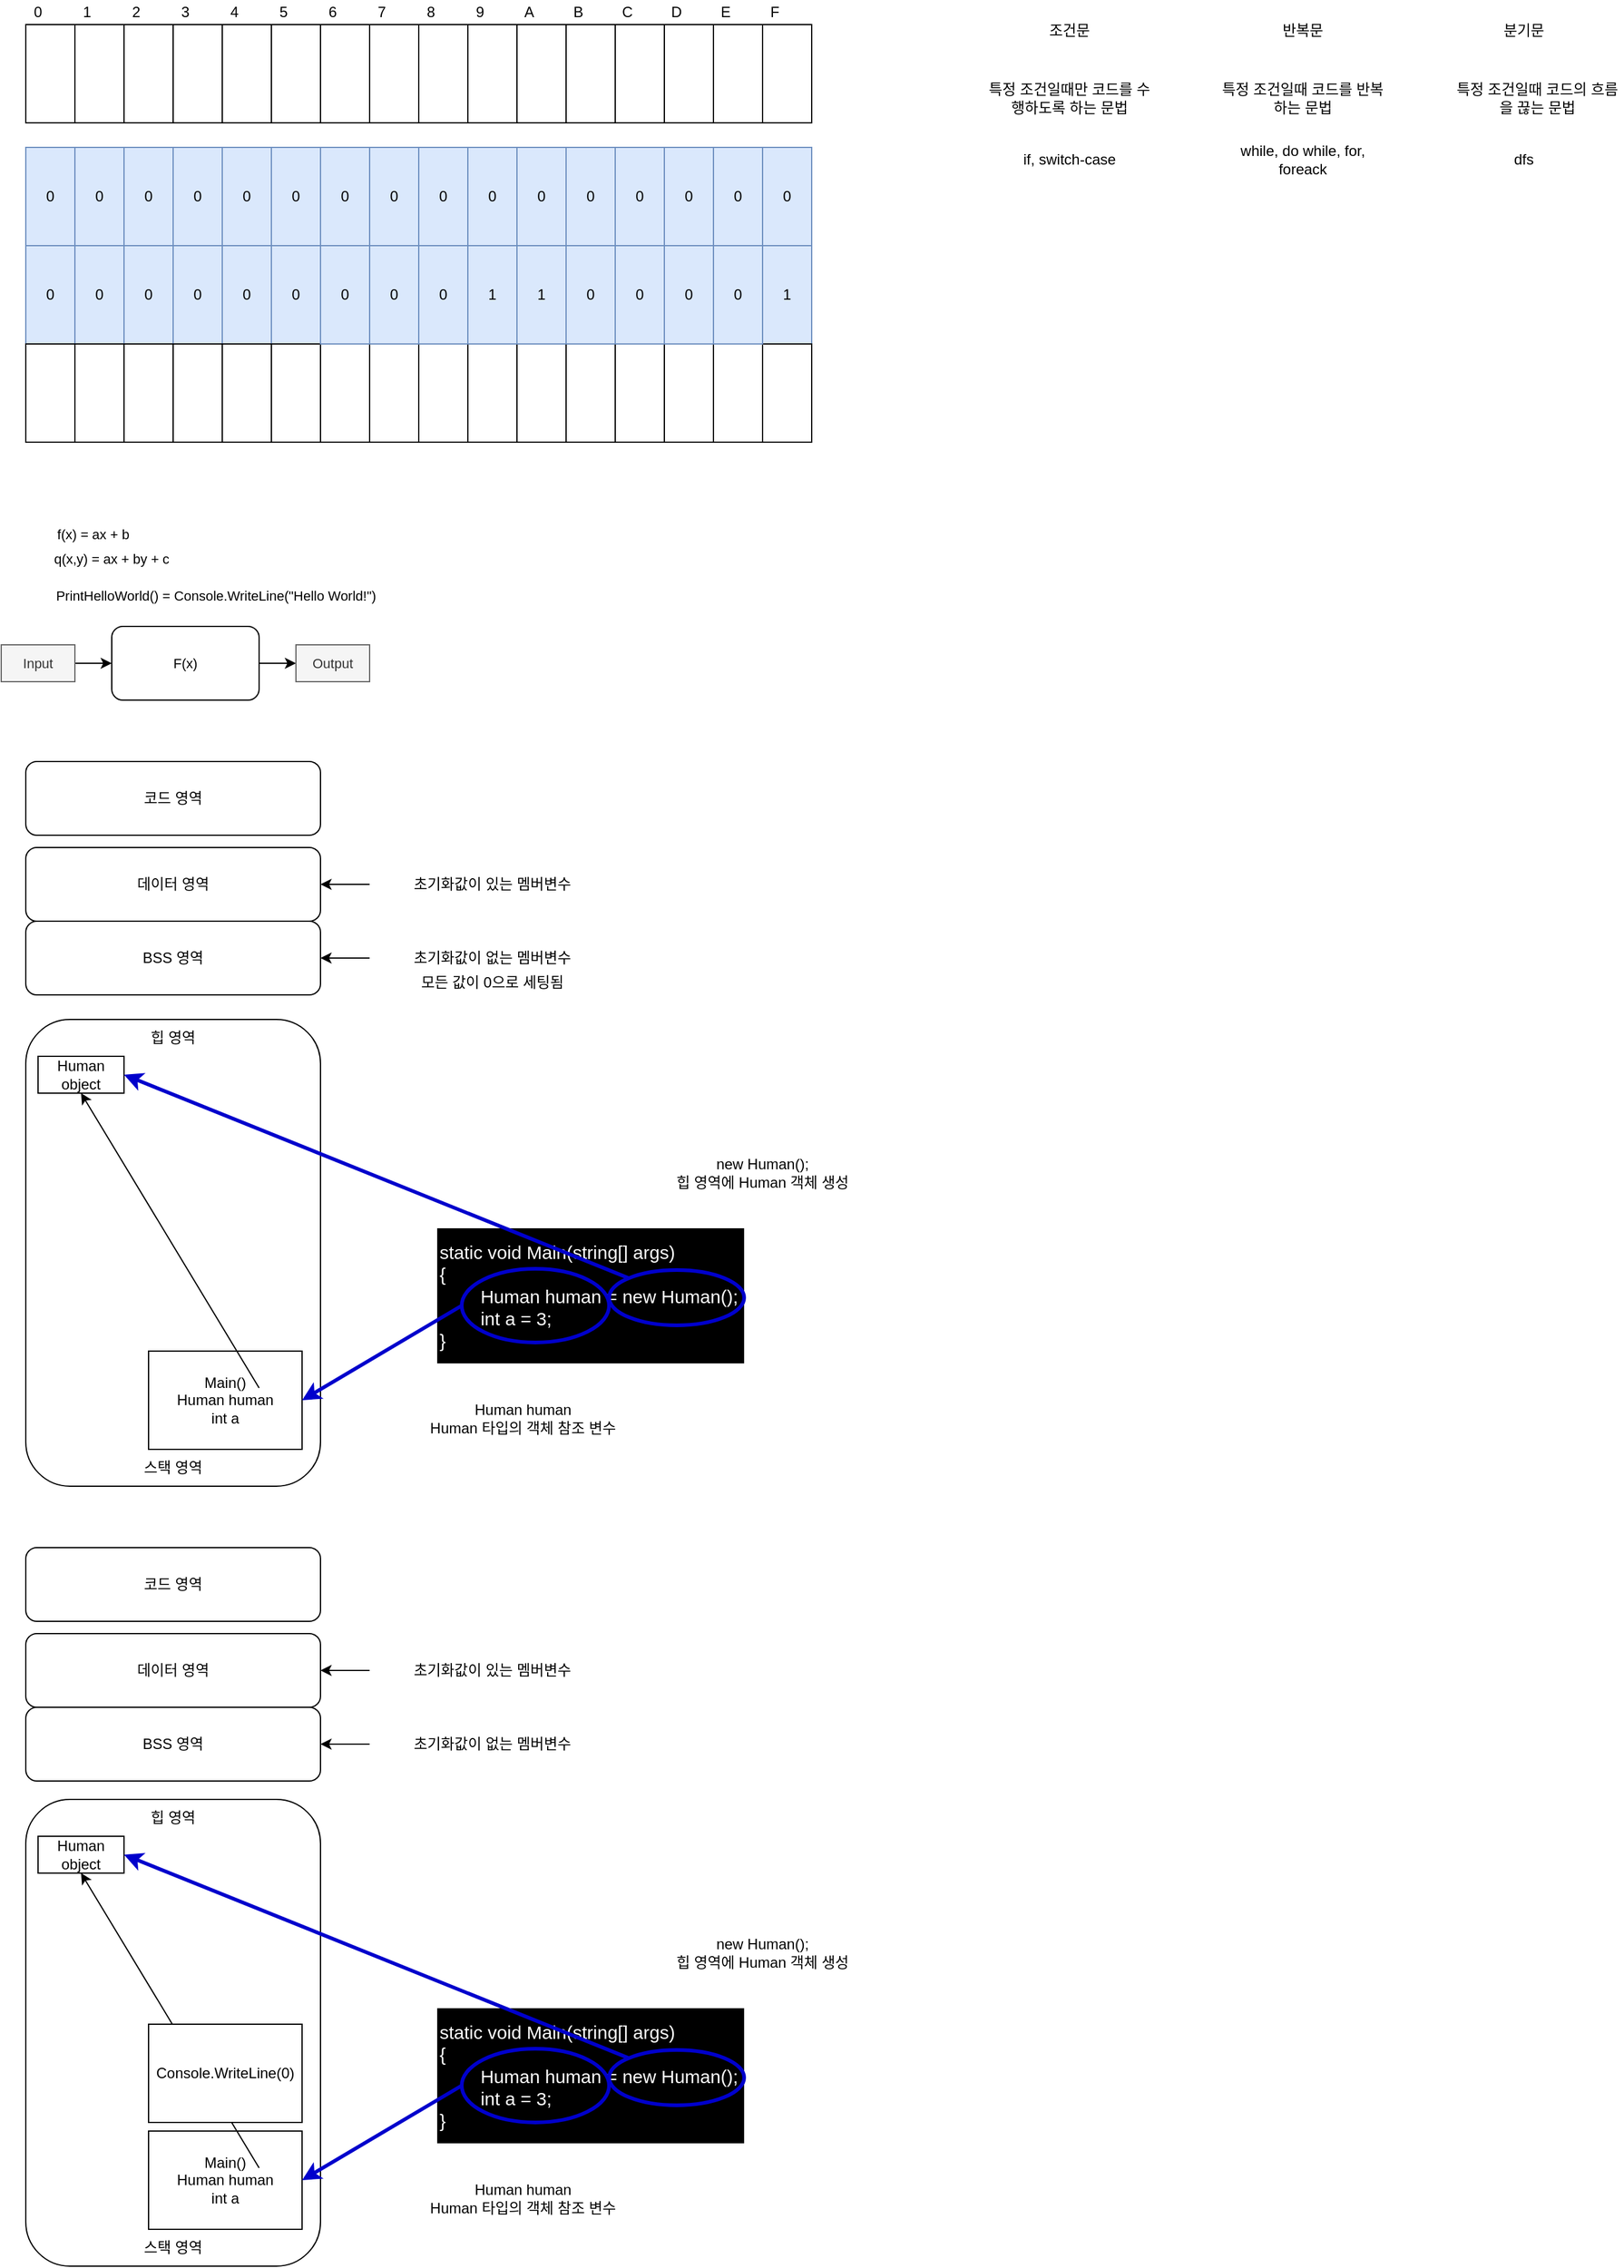 <mxfile version="20.3.0" type="device"><diagram id="bMBIW_lGXPrj3nMDegeH" name="페이지-1"><mxGraphModel dx="1422" dy="794" grid="1" gridSize="10" guides="1" tooltips="1" connect="1" arrows="1" fold="1" page="1" pageScale="1" pageWidth="827" pageHeight="1169" math="0" shadow="0"><root><mxCell id="0"/><mxCell id="1" parent="0"/><mxCell id="JY2DjAAEAXkBjh5_Gut9-1" value="" style="rounded=0;whiteSpace=wrap;html=1;" parent="1" vertex="1"><mxGeometry x="80" y="40" width="40" height="80" as="geometry"/></mxCell><mxCell id="JY2DjAAEAXkBjh5_Gut9-2" value="" style="rounded=0;whiteSpace=wrap;html=1;" parent="1" vertex="1"><mxGeometry x="120" y="40" width="40" height="80" as="geometry"/></mxCell><mxCell id="JY2DjAAEAXkBjh5_Gut9-3" value="" style="rounded=0;whiteSpace=wrap;html=1;" parent="1" vertex="1"><mxGeometry x="160" y="40" width="40" height="80" as="geometry"/></mxCell><mxCell id="JY2DjAAEAXkBjh5_Gut9-4" value="" style="rounded=0;whiteSpace=wrap;html=1;" parent="1" vertex="1"><mxGeometry x="200" y="40" width="40" height="80" as="geometry"/></mxCell><mxCell id="JY2DjAAEAXkBjh5_Gut9-5" value="" style="rounded=0;whiteSpace=wrap;html=1;" parent="1" vertex="1"><mxGeometry x="240" y="40" width="40" height="80" as="geometry"/></mxCell><mxCell id="JY2DjAAEAXkBjh5_Gut9-6" value="" style="rounded=0;whiteSpace=wrap;html=1;" parent="1" vertex="1"><mxGeometry x="280" y="40" width="40" height="80" as="geometry"/></mxCell><mxCell id="JY2DjAAEAXkBjh5_Gut9-7" value="" style="rounded=0;whiteSpace=wrap;html=1;" parent="1" vertex="1"><mxGeometry x="320" y="40" width="40" height="80" as="geometry"/></mxCell><mxCell id="JY2DjAAEAXkBjh5_Gut9-8" value="" style="rounded=0;whiteSpace=wrap;html=1;" parent="1" vertex="1"><mxGeometry x="360" y="40" width="40" height="80" as="geometry"/></mxCell><mxCell id="JY2DjAAEAXkBjh5_Gut9-9" value="" style="rounded=0;whiteSpace=wrap;html=1;" parent="1" vertex="1"><mxGeometry x="400" y="40" width="40" height="80" as="geometry"/></mxCell><mxCell id="JY2DjAAEAXkBjh5_Gut9-10" value="" style="rounded=0;whiteSpace=wrap;html=1;" parent="1" vertex="1"><mxGeometry x="440" y="40" width="40" height="80" as="geometry"/></mxCell><mxCell id="JY2DjAAEAXkBjh5_Gut9-11" value="" style="rounded=0;whiteSpace=wrap;html=1;" parent="1" vertex="1"><mxGeometry x="480" y="40" width="40" height="80" as="geometry"/></mxCell><mxCell id="JY2DjAAEAXkBjh5_Gut9-12" value="" style="rounded=0;whiteSpace=wrap;html=1;" parent="1" vertex="1"><mxGeometry x="520" y="40" width="40" height="80" as="geometry"/></mxCell><mxCell id="JY2DjAAEAXkBjh5_Gut9-13" value="" style="rounded=0;whiteSpace=wrap;html=1;" parent="1" vertex="1"><mxGeometry x="560" y="40" width="40" height="80" as="geometry"/></mxCell><mxCell id="JY2DjAAEAXkBjh5_Gut9-14" value="" style="rounded=0;whiteSpace=wrap;html=1;" parent="1" vertex="1"><mxGeometry x="600" y="40" width="40" height="80" as="geometry"/></mxCell><mxCell id="JY2DjAAEAXkBjh5_Gut9-15" value="" style="rounded=0;whiteSpace=wrap;html=1;" parent="1" vertex="1"><mxGeometry x="640" y="40" width="40" height="80" as="geometry"/></mxCell><mxCell id="JY2DjAAEAXkBjh5_Gut9-16" value="" style="rounded=0;whiteSpace=wrap;html=1;" parent="1" vertex="1"><mxGeometry x="680" y="40" width="40" height="80" as="geometry"/></mxCell><mxCell id="JY2DjAAEAXkBjh5_Gut9-17" value="0" style="rounded=0;whiteSpace=wrap;html=1;fillColor=#dae8fc;strokeColor=#6c8ebf;" parent="1" vertex="1"><mxGeometry x="80" y="140" width="40" height="80" as="geometry"/></mxCell><mxCell id="JY2DjAAEAXkBjh5_Gut9-18" value="0" style="rounded=0;whiteSpace=wrap;html=1;fillColor=#dae8fc;strokeColor=#6c8ebf;" parent="1" vertex="1"><mxGeometry x="120" y="140" width="40" height="80" as="geometry"/></mxCell><mxCell id="JY2DjAAEAXkBjh5_Gut9-19" value="0" style="rounded=0;whiteSpace=wrap;html=1;fillColor=#dae8fc;strokeColor=#6c8ebf;" parent="1" vertex="1"><mxGeometry x="160" y="140" width="40" height="80" as="geometry"/></mxCell><mxCell id="JY2DjAAEAXkBjh5_Gut9-20" value="0" style="rounded=0;whiteSpace=wrap;html=1;fillColor=#dae8fc;strokeColor=#6c8ebf;" parent="1" vertex="1"><mxGeometry x="200" y="140" width="40" height="80" as="geometry"/></mxCell><mxCell id="JY2DjAAEAXkBjh5_Gut9-21" value="0" style="rounded=0;whiteSpace=wrap;html=1;fillColor=#dae8fc;strokeColor=#6c8ebf;" parent="1" vertex="1"><mxGeometry x="240" y="140" width="40" height="80" as="geometry"/></mxCell><mxCell id="JY2DjAAEAXkBjh5_Gut9-22" value="0" style="rounded=0;whiteSpace=wrap;html=1;fillColor=#dae8fc;strokeColor=#6c8ebf;" parent="1" vertex="1"><mxGeometry x="280" y="140" width="40" height="80" as="geometry"/></mxCell><mxCell id="JY2DjAAEAXkBjh5_Gut9-23" value="0" style="rounded=0;whiteSpace=wrap;html=1;fillColor=#dae8fc;strokeColor=#6c8ebf;" parent="1" vertex="1"><mxGeometry x="320" y="140" width="40" height="80" as="geometry"/></mxCell><mxCell id="JY2DjAAEAXkBjh5_Gut9-24" value="0" style="rounded=0;whiteSpace=wrap;html=1;fillColor=#dae8fc;strokeColor=#6c8ebf;" parent="1" vertex="1"><mxGeometry x="360" y="140" width="40" height="80" as="geometry"/></mxCell><mxCell id="JY2DjAAEAXkBjh5_Gut9-25" value="0" style="rounded=0;whiteSpace=wrap;html=1;fillColor=#dae8fc;strokeColor=#6c8ebf;" parent="1" vertex="1"><mxGeometry x="400" y="140" width="40" height="80" as="geometry"/></mxCell><mxCell id="JY2DjAAEAXkBjh5_Gut9-33" value="0" style="rounded=0;whiteSpace=wrap;html=1;fillColor=#dae8fc;strokeColor=#6c8ebf;" parent="1" vertex="1"><mxGeometry x="80" y="220" width="40" height="80" as="geometry"/></mxCell><mxCell id="JY2DjAAEAXkBjh5_Gut9-34" value="0" style="rounded=0;whiteSpace=wrap;html=1;fillColor=#dae8fc;strokeColor=#6c8ebf;" parent="1" vertex="1"><mxGeometry x="120" y="220" width="40" height="80" as="geometry"/></mxCell><mxCell id="JY2DjAAEAXkBjh5_Gut9-35" value="0" style="rounded=0;whiteSpace=wrap;html=1;fillColor=#dae8fc;strokeColor=#6c8ebf;" parent="1" vertex="1"><mxGeometry x="160" y="220" width="40" height="80" as="geometry"/></mxCell><mxCell id="JY2DjAAEAXkBjh5_Gut9-36" value="0" style="rounded=0;whiteSpace=wrap;html=1;fillColor=#dae8fc;strokeColor=#6c8ebf;" parent="1" vertex="1"><mxGeometry x="200" y="220" width="40" height="80" as="geometry"/></mxCell><mxCell id="JY2DjAAEAXkBjh5_Gut9-37" value="0" style="rounded=0;whiteSpace=wrap;html=1;fillColor=#dae8fc;strokeColor=#6c8ebf;" parent="1" vertex="1"><mxGeometry x="240" y="220" width="40" height="80" as="geometry"/></mxCell><mxCell id="JY2DjAAEAXkBjh5_Gut9-38" value="0" style="rounded=0;whiteSpace=wrap;html=1;fillColor=#dae8fc;strokeColor=#6c8ebf;" parent="1" vertex="1"><mxGeometry x="280" y="220" width="40" height="80" as="geometry"/></mxCell><mxCell id="JY2DjAAEAXkBjh5_Gut9-48" value="1" style="rounded=0;whiteSpace=wrap;html=1;fillColor=#dae8fc;strokeColor=#6c8ebf;" parent="1" vertex="1"><mxGeometry x="680" y="220" width="40" height="80" as="geometry"/></mxCell><mxCell id="JY2DjAAEAXkBjh5_Gut9-49" value="" style="rounded=0;whiteSpace=wrap;html=1;" parent="1" vertex="1"><mxGeometry x="80" y="300" width="40" height="80" as="geometry"/></mxCell><mxCell id="JY2DjAAEAXkBjh5_Gut9-50" value="" style="rounded=0;whiteSpace=wrap;html=1;" parent="1" vertex="1"><mxGeometry x="120" y="300" width="40" height="80" as="geometry"/></mxCell><mxCell id="JY2DjAAEAXkBjh5_Gut9-51" value="" style="rounded=0;whiteSpace=wrap;html=1;" parent="1" vertex="1"><mxGeometry x="160" y="300" width="40" height="80" as="geometry"/></mxCell><mxCell id="JY2DjAAEAXkBjh5_Gut9-52" value="" style="rounded=0;whiteSpace=wrap;html=1;" parent="1" vertex="1"><mxGeometry x="200" y="300" width="40" height="80" as="geometry"/></mxCell><mxCell id="JY2DjAAEAXkBjh5_Gut9-53" value="" style="rounded=0;whiteSpace=wrap;html=1;" parent="1" vertex="1"><mxGeometry x="240" y="300" width="40" height="80" as="geometry"/></mxCell><mxCell id="JY2DjAAEAXkBjh5_Gut9-54" value="" style="rounded=0;whiteSpace=wrap;html=1;" parent="1" vertex="1"><mxGeometry x="280" y="300" width="40" height="80" as="geometry"/></mxCell><mxCell id="JY2DjAAEAXkBjh5_Gut9-55" value="" style="rounded=0;whiteSpace=wrap;html=1;" parent="1" vertex="1"><mxGeometry x="320" y="300" width="40" height="80" as="geometry"/></mxCell><mxCell id="JY2DjAAEAXkBjh5_Gut9-56" value="" style="rounded=0;whiteSpace=wrap;html=1;" parent="1" vertex="1"><mxGeometry x="360" y="300" width="40" height="80" as="geometry"/></mxCell><mxCell id="JY2DjAAEAXkBjh5_Gut9-57" value="" style="rounded=0;whiteSpace=wrap;html=1;" parent="1" vertex="1"><mxGeometry x="400" y="300" width="40" height="80" as="geometry"/></mxCell><mxCell id="JY2DjAAEAXkBjh5_Gut9-58" value="" style="rounded=0;whiteSpace=wrap;html=1;" parent="1" vertex="1"><mxGeometry x="440" y="300" width="40" height="80" as="geometry"/></mxCell><mxCell id="JY2DjAAEAXkBjh5_Gut9-59" value="" style="rounded=0;whiteSpace=wrap;html=1;" parent="1" vertex="1"><mxGeometry x="480" y="300" width="40" height="80" as="geometry"/></mxCell><mxCell id="JY2DjAAEAXkBjh5_Gut9-60" value="" style="rounded=0;whiteSpace=wrap;html=1;" parent="1" vertex="1"><mxGeometry x="520" y="300" width="40" height="80" as="geometry"/></mxCell><mxCell id="JY2DjAAEAXkBjh5_Gut9-61" value="" style="rounded=0;whiteSpace=wrap;html=1;" parent="1" vertex="1"><mxGeometry x="560" y="300" width="40" height="80" as="geometry"/></mxCell><mxCell id="JY2DjAAEAXkBjh5_Gut9-62" value="" style="rounded=0;whiteSpace=wrap;html=1;" parent="1" vertex="1"><mxGeometry x="600" y="300" width="40" height="80" as="geometry"/></mxCell><mxCell id="JY2DjAAEAXkBjh5_Gut9-63" value="" style="rounded=0;whiteSpace=wrap;html=1;" parent="1" vertex="1"><mxGeometry x="640" y="300" width="40" height="80" as="geometry"/></mxCell><mxCell id="JY2DjAAEAXkBjh5_Gut9-64" value="" style="rounded=0;whiteSpace=wrap;html=1;" parent="1" vertex="1"><mxGeometry x="680" y="300" width="40" height="80" as="geometry"/></mxCell><mxCell id="JY2DjAAEAXkBjh5_Gut9-65" value="0" style="text;html=1;strokeColor=none;fillColor=none;align=center;verticalAlign=middle;whiteSpace=wrap;rounded=0;" parent="1" vertex="1"><mxGeometry x="80" y="20" width="20" height="20" as="geometry"/></mxCell><mxCell id="JY2DjAAEAXkBjh5_Gut9-66" value="1" style="text;html=1;strokeColor=none;fillColor=none;align=center;verticalAlign=middle;whiteSpace=wrap;rounded=0;" parent="1" vertex="1"><mxGeometry x="120" y="20" width="20" height="20" as="geometry"/></mxCell><mxCell id="JY2DjAAEAXkBjh5_Gut9-68" value="2" style="text;html=1;strokeColor=none;fillColor=none;align=center;verticalAlign=middle;whiteSpace=wrap;rounded=0;" parent="1" vertex="1"><mxGeometry x="160" y="20" width="20" height="20" as="geometry"/></mxCell><mxCell id="JY2DjAAEAXkBjh5_Gut9-69" value="3" style="text;html=1;strokeColor=none;fillColor=none;align=center;verticalAlign=middle;whiteSpace=wrap;rounded=0;" parent="1" vertex="1"><mxGeometry x="200" y="20" width="20" height="20" as="geometry"/></mxCell><mxCell id="JY2DjAAEAXkBjh5_Gut9-70" value="4" style="text;html=1;strokeColor=none;fillColor=none;align=center;verticalAlign=middle;whiteSpace=wrap;rounded=0;" parent="1" vertex="1"><mxGeometry x="240" y="20" width="20" height="20" as="geometry"/></mxCell><mxCell id="JY2DjAAEAXkBjh5_Gut9-71" value="5" style="text;html=1;strokeColor=none;fillColor=none;align=center;verticalAlign=middle;whiteSpace=wrap;rounded=0;" parent="1" vertex="1"><mxGeometry x="280" y="20" width="20" height="20" as="geometry"/></mxCell><mxCell id="JY2DjAAEAXkBjh5_Gut9-72" value="6" style="text;html=1;strokeColor=none;fillColor=none;align=center;verticalAlign=middle;whiteSpace=wrap;rounded=0;" parent="1" vertex="1"><mxGeometry x="320" y="20" width="20" height="20" as="geometry"/></mxCell><mxCell id="JY2DjAAEAXkBjh5_Gut9-73" value="7" style="text;html=1;strokeColor=none;fillColor=none;align=center;verticalAlign=middle;whiteSpace=wrap;rounded=0;" parent="1" vertex="1"><mxGeometry x="360" y="20" width="20" height="20" as="geometry"/></mxCell><mxCell id="JY2DjAAEAXkBjh5_Gut9-74" value="8" style="text;html=1;strokeColor=none;fillColor=none;align=center;verticalAlign=middle;whiteSpace=wrap;rounded=0;" parent="1" vertex="1"><mxGeometry x="400" y="20" width="20" height="20" as="geometry"/></mxCell><mxCell id="JY2DjAAEAXkBjh5_Gut9-75" value="9" style="text;html=1;strokeColor=none;fillColor=none;align=center;verticalAlign=middle;whiteSpace=wrap;rounded=0;" parent="1" vertex="1"><mxGeometry x="440" y="20" width="20" height="20" as="geometry"/></mxCell><mxCell id="JY2DjAAEAXkBjh5_Gut9-76" value="A" style="text;html=1;strokeColor=none;fillColor=none;align=center;verticalAlign=middle;whiteSpace=wrap;rounded=0;" parent="1" vertex="1"><mxGeometry x="480" y="20" width="20" height="20" as="geometry"/></mxCell><mxCell id="JY2DjAAEAXkBjh5_Gut9-77" value="B" style="text;html=1;strokeColor=none;fillColor=none;align=center;verticalAlign=middle;whiteSpace=wrap;rounded=0;" parent="1" vertex="1"><mxGeometry x="520" y="20" width="20" height="20" as="geometry"/></mxCell><mxCell id="JY2DjAAEAXkBjh5_Gut9-78" value="C" style="text;html=1;strokeColor=none;fillColor=none;align=center;verticalAlign=middle;whiteSpace=wrap;rounded=0;" parent="1" vertex="1"><mxGeometry x="560" y="20" width="20" height="20" as="geometry"/></mxCell><mxCell id="JY2DjAAEAXkBjh5_Gut9-79" value="D" style="text;html=1;strokeColor=none;fillColor=none;align=center;verticalAlign=middle;whiteSpace=wrap;rounded=0;" parent="1" vertex="1"><mxGeometry x="600" y="20" width="20" height="20" as="geometry"/></mxCell><mxCell id="JY2DjAAEAXkBjh5_Gut9-80" value="E" style="text;html=1;strokeColor=none;fillColor=none;align=center;verticalAlign=middle;whiteSpace=wrap;rounded=0;" parent="1" vertex="1"><mxGeometry x="640" y="20" width="20" height="20" as="geometry"/></mxCell><mxCell id="JY2DjAAEAXkBjh5_Gut9-81" value="F" style="text;html=1;strokeColor=none;fillColor=none;align=center;verticalAlign=middle;whiteSpace=wrap;rounded=0;" parent="1" vertex="1"><mxGeometry x="680" y="20" width="20" height="20" as="geometry"/></mxCell><mxCell id="JY2DjAAEAXkBjh5_Gut9-82" value="f(x) = ax + b" style="text;html=1;strokeColor=none;fillColor=none;align=center;verticalAlign=middle;whiteSpace=wrap;rounded=0;fontSize=11;" parent="1" vertex="1"><mxGeometry x="80" y="440" width="110" height="30" as="geometry"/></mxCell><mxCell id="JY2DjAAEAXkBjh5_Gut9-85" value="" style="edgeStyle=orthogonalEdgeStyle;rounded=0;orthogonalLoop=1;jettySize=auto;html=1;fontSize=11;" parent="1" source="JY2DjAAEAXkBjh5_Gut9-83" target="JY2DjAAEAXkBjh5_Gut9-84" edge="1"><mxGeometry relative="1" as="geometry"/></mxCell><mxCell id="JY2DjAAEAXkBjh5_Gut9-83" value="Input" style="text;html=1;align=center;verticalAlign=middle;whiteSpace=wrap;rounded=0;fontSize=11;fillColor=#f5f5f5;fontColor=#333333;strokeColor=#666666;" parent="1" vertex="1"><mxGeometry x="60" y="545" width="60" height="30" as="geometry"/></mxCell><mxCell id="JY2DjAAEAXkBjh5_Gut9-87" value="" style="edgeStyle=orthogonalEdgeStyle;rounded=0;orthogonalLoop=1;jettySize=auto;html=1;fontSize=11;" parent="1" source="JY2DjAAEAXkBjh5_Gut9-84" target="JY2DjAAEAXkBjh5_Gut9-86" edge="1"><mxGeometry relative="1" as="geometry"/></mxCell><mxCell id="JY2DjAAEAXkBjh5_Gut9-84" value="F(x)" style="rounded=1;whiteSpace=wrap;html=1;fontSize=11;" parent="1" vertex="1"><mxGeometry x="150" y="530" width="120" height="60" as="geometry"/></mxCell><mxCell id="JY2DjAAEAXkBjh5_Gut9-86" value="Output" style="text;html=1;align=center;verticalAlign=middle;whiteSpace=wrap;rounded=0;fontSize=11;fillColor=#f5f5f5;fontColor=#333333;strokeColor=#666666;" parent="1" vertex="1"><mxGeometry x="300" y="545" width="60" height="30" as="geometry"/></mxCell><mxCell id="JY2DjAAEAXkBjh5_Gut9-88" value="0" style="rounded=0;whiteSpace=wrap;html=1;fillColor=#dae8fc;strokeColor=#6c8ebf;" parent="1" vertex="1"><mxGeometry x="640" y="220" width="40" height="80" as="geometry"/></mxCell><mxCell id="JY2DjAAEAXkBjh5_Gut9-89" value="0" style="rounded=0;whiteSpace=wrap;html=1;fillColor=#dae8fc;strokeColor=#6c8ebf;" parent="1" vertex="1"><mxGeometry x="600" y="220" width="40" height="80" as="geometry"/></mxCell><mxCell id="JY2DjAAEAXkBjh5_Gut9-90" value="0" style="rounded=0;whiteSpace=wrap;html=1;fillColor=#dae8fc;strokeColor=#6c8ebf;" parent="1" vertex="1"><mxGeometry x="320" y="220" width="40" height="80" as="geometry"/></mxCell><mxCell id="JY2DjAAEAXkBjh5_Gut9-91" value="0" style="rounded=0;whiteSpace=wrap;html=1;fillColor=#dae8fc;strokeColor=#6c8ebf;" parent="1" vertex="1"><mxGeometry x="360" y="220" width="40" height="80" as="geometry"/></mxCell><mxCell id="JY2DjAAEAXkBjh5_Gut9-92" value="0" style="rounded=0;whiteSpace=wrap;html=1;fillColor=#dae8fc;strokeColor=#6c8ebf;" parent="1" vertex="1"><mxGeometry x="400" y="220" width="40" height="80" as="geometry"/></mxCell><mxCell id="JY2DjAAEAXkBjh5_Gut9-93" value="1" style="rounded=0;whiteSpace=wrap;html=1;fillColor=#dae8fc;strokeColor=#6c8ebf;" parent="1" vertex="1"><mxGeometry x="440" y="220" width="40" height="80" as="geometry"/></mxCell><mxCell id="JY2DjAAEAXkBjh5_Gut9-94" value="1" style="rounded=0;whiteSpace=wrap;html=1;fillColor=#dae8fc;strokeColor=#6c8ebf;" parent="1" vertex="1"><mxGeometry x="480" y="220" width="40" height="80" as="geometry"/></mxCell><mxCell id="JY2DjAAEAXkBjh5_Gut9-95" value="0" style="rounded=0;whiteSpace=wrap;html=1;fillColor=#dae8fc;strokeColor=#6c8ebf;" parent="1" vertex="1"><mxGeometry x="520" y="220" width="40" height="80" as="geometry"/></mxCell><mxCell id="JY2DjAAEAXkBjh5_Gut9-96" value="0" style="rounded=0;whiteSpace=wrap;html=1;fillColor=#dae8fc;strokeColor=#6c8ebf;" parent="1" vertex="1"><mxGeometry x="560" y="220" width="40" height="80" as="geometry"/></mxCell><mxCell id="JY2DjAAEAXkBjh5_Gut9-97" value="0" style="rounded=0;whiteSpace=wrap;html=1;fillColor=#dae8fc;strokeColor=#6c8ebf;" parent="1" vertex="1"><mxGeometry x="440" y="140" width="40" height="80" as="geometry"/></mxCell><mxCell id="JY2DjAAEAXkBjh5_Gut9-98" value="0" style="rounded=0;whiteSpace=wrap;html=1;fillColor=#dae8fc;strokeColor=#6c8ebf;" parent="1" vertex="1"><mxGeometry x="480" y="140" width="40" height="80" as="geometry"/></mxCell><mxCell id="JY2DjAAEAXkBjh5_Gut9-99" value="0" style="rounded=0;whiteSpace=wrap;html=1;fillColor=#dae8fc;strokeColor=#6c8ebf;" parent="1" vertex="1"><mxGeometry x="520" y="140" width="40" height="80" as="geometry"/></mxCell><mxCell id="JY2DjAAEAXkBjh5_Gut9-100" value="0" style="rounded=0;whiteSpace=wrap;html=1;fillColor=#dae8fc;strokeColor=#6c8ebf;" parent="1" vertex="1"><mxGeometry x="560" y="140" width="40" height="80" as="geometry"/></mxCell><mxCell id="JY2DjAAEAXkBjh5_Gut9-101" value="0" style="rounded=0;whiteSpace=wrap;html=1;fillColor=#dae8fc;strokeColor=#6c8ebf;" parent="1" vertex="1"><mxGeometry x="600" y="140" width="40" height="80" as="geometry"/></mxCell><mxCell id="JY2DjAAEAXkBjh5_Gut9-102" value="0" style="rounded=0;whiteSpace=wrap;html=1;fillColor=#dae8fc;strokeColor=#6c8ebf;" parent="1" vertex="1"><mxGeometry x="640" y="140" width="40" height="80" as="geometry"/></mxCell><mxCell id="JY2DjAAEAXkBjh5_Gut9-103" value="0" style="rounded=0;whiteSpace=wrap;html=1;fillColor=#dae8fc;strokeColor=#6c8ebf;" parent="1" vertex="1"><mxGeometry x="680" y="140" width="40" height="80" as="geometry"/></mxCell><mxCell id="Csu0L9kvIQDywbgfnwG3-1" value="q(x,y) = ax + by + c" style="text;html=1;strokeColor=none;fillColor=none;align=center;verticalAlign=middle;whiteSpace=wrap;rounded=0;fontSize=11;" parent="1" vertex="1"><mxGeometry x="80" y="460" width="140" height="30" as="geometry"/></mxCell><mxCell id="Csu0L9kvIQDywbgfnwG3-2" value="&lt;div&gt;PrintHelloWorld() =&amp;nbsp;&lt;span style=&quot;background-color: initial;&quot;&gt;Console.WriteLine(&quot;Hello World!&quot;)&lt;/span&gt;&lt;/div&gt;" style="text;html=1;strokeColor=none;fillColor=none;align=center;verticalAlign=middle;whiteSpace=wrap;rounded=0;fontSize=11;" parent="1" vertex="1"><mxGeometry x="80" y="490" width="310" height="30" as="geometry"/></mxCell><mxCell id="Csu0L9kvIQDywbgfnwG3-3" value="" style="rounded=1;whiteSpace=wrap;html=1;" parent="1" vertex="1"><mxGeometry x="80" y="850" width="240" height="380" as="geometry"/></mxCell><mxCell id="Csu0L9kvIQDywbgfnwG3-4" value="코드 영역" style="rounded=1;whiteSpace=wrap;html=1;" parent="1" vertex="1"><mxGeometry x="80" y="640" width="240" height="60" as="geometry"/></mxCell><mxCell id="Csu0L9kvIQDywbgfnwG3-5" value="데이터 영역" style="rounded=1;whiteSpace=wrap;html=1;" parent="1" vertex="1"><mxGeometry x="80" y="710" width="240" height="60" as="geometry"/></mxCell><mxCell id="Csu0L9kvIQDywbgfnwG3-6" value="BSS 영역" style="rounded=1;whiteSpace=wrap;html=1;" parent="1" vertex="1"><mxGeometry x="80" y="770" width="240" height="60" as="geometry"/></mxCell><mxCell id="Csu0L9kvIQDywbgfnwG3-11" value="" style="edgeStyle=orthogonalEdgeStyle;rounded=0;orthogonalLoop=1;jettySize=auto;html=1;" parent="1" source="Csu0L9kvIQDywbgfnwG3-7" edge="1"><mxGeometry relative="1" as="geometry"><mxPoint x="320" y="740" as="targetPoint"/></mxGeometry></mxCell><mxCell id="Csu0L9kvIQDywbgfnwG3-7" value="초기화값이 있는 멤버변수" style="text;html=1;strokeColor=none;fillColor=none;align=center;verticalAlign=middle;whiteSpace=wrap;rounded=0;" parent="1" vertex="1"><mxGeometry x="360" y="720" width="200" height="40" as="geometry"/></mxCell><mxCell id="Csu0L9kvIQDywbgfnwG3-9" value="" style="edgeStyle=orthogonalEdgeStyle;rounded=0;orthogonalLoop=1;jettySize=auto;html=1;" parent="1" source="Csu0L9kvIQDywbgfnwG3-8" target="Csu0L9kvIQDywbgfnwG3-6" edge="1"><mxGeometry relative="1" as="geometry"/></mxCell><mxCell id="Csu0L9kvIQDywbgfnwG3-8" value="초기화값이 없는 멤버변수" style="text;html=1;strokeColor=none;fillColor=none;align=center;verticalAlign=middle;whiteSpace=wrap;rounded=0;" parent="1" vertex="1"><mxGeometry x="360" y="780" width="200" height="40" as="geometry"/></mxCell><mxCell id="Csu0L9kvIQDywbgfnwG3-12" value="힙 영역" style="text;html=1;strokeColor=none;fillColor=none;align=center;verticalAlign=middle;whiteSpace=wrap;rounded=0;" parent="1" vertex="1"><mxGeometry x="170" y="850" width="60" height="30" as="geometry"/></mxCell><mxCell id="Csu0L9kvIQDywbgfnwG3-13" value="스택 영역" style="text;html=1;strokeColor=none;fillColor=none;align=center;verticalAlign=middle;whiteSpace=wrap;rounded=0;" parent="1" vertex="1"><mxGeometry x="165" y="1200" width="70" height="30" as="geometry"/></mxCell><mxCell id="Csu0L9kvIQDywbgfnwG3-14" value="Main()&lt;br&gt;Human human&lt;br&gt;int a" style="text;html=1;align=center;verticalAlign=middle;whiteSpace=wrap;rounded=0;fillColor=default;strokeColor=default;" parent="1" vertex="1"><mxGeometry x="180" y="1120" width="125" height="80" as="geometry"/></mxCell><mxCell id="Csu0L9kvIQDywbgfnwG3-16" value="Human&lt;br&gt;object" style="text;html=1;align=center;verticalAlign=middle;whiteSpace=wrap;rounded=0;strokeColor=default;" parent="1" vertex="1"><mxGeometry x="90" y="880" width="70" height="30" as="geometry"/></mxCell><mxCell id="Csu0L9kvIQDywbgfnwG3-17" value="&lt;div style=&quot;font-size: 15px;&quot;&gt;static void Main(string[] args)&lt;/div&gt;&lt;div style=&quot;font-size: 15px;&quot;&gt;{&lt;/div&gt;&lt;div style=&quot;font-size: 15px;&quot;&gt;&lt;span style=&quot;white-space: pre; font-size: 15px;&quot;&gt;&#9;&lt;/span&gt;Human human = new Human();&lt;/div&gt;&lt;div style=&quot;font-size: 15px;&quot;&gt;&lt;span style=&quot;background-color: initial; font-size: 15px;&quot;&gt;&lt;span style=&quot;white-space: pre; font-size: 15px;&quot;&gt;&#9;&lt;/span&gt;int a = 3;&lt;/span&gt;&lt;/div&gt;&lt;div style=&quot;font-size: 15px;&quot;&gt;}&lt;/div&gt;" style="text;html=1;strokeColor=none;fillColor=#000000;align=left;verticalAlign=middle;whiteSpace=wrap;rounded=0;fontColor=#FFFFFF;fontSize=15;" parent="1" vertex="1"><mxGeometry x="415" y="1020" width="250" height="110" as="geometry"/></mxCell><mxCell id="Csu0L9kvIQDywbgfnwG3-18" value="" style="ellipse;whiteSpace=wrap;html=1;strokeColor=#0000CC;fontSize=15;fontColor=#FFFFFF;fillColor=none;strokeWidth=3;" parent="1" vertex="1"><mxGeometry x="555" y="1054" width="110" height="45" as="geometry"/></mxCell><mxCell id="Csu0L9kvIQDywbgfnwG3-19" value="" style="ellipse;whiteSpace=wrap;html=1;strokeColor=#0000CC;fontSize=15;fontColor=#FFFFFF;fillColor=none;strokeWidth=3;" parent="1" vertex="1"><mxGeometry x="435" y="1053" width="120" height="60" as="geometry"/></mxCell><mxCell id="Csu0L9kvIQDywbgfnwG3-20" value="" style="endArrow=classic;html=1;rounded=0;fontSize=15;fontColor=#FFFFFF;strokeWidth=3;strokeColor=#0000CC;entryX=1;entryY=0.5;entryDx=0;entryDy=0;exitX=0;exitY=0.5;exitDx=0;exitDy=0;" parent="1" source="Csu0L9kvIQDywbgfnwG3-19" target="Csu0L9kvIQDywbgfnwG3-14" edge="1"><mxGeometry width="50" height="50" relative="1" as="geometry"><mxPoint x="570" y="1270" as="sourcePoint"/><mxPoint x="620" y="1220" as="targetPoint"/></mxGeometry></mxCell><mxCell id="Csu0L9kvIQDywbgfnwG3-21" value="" style="endArrow=classic;html=1;rounded=0;fontSize=15;fontColor=#FFFFFF;strokeWidth=3;strokeColor=#0000CC;entryX=1;entryY=0.5;entryDx=0;entryDy=0;exitX=0;exitY=0;exitDx=0;exitDy=0;" parent="1" source="Csu0L9kvIQDywbgfnwG3-18" target="Csu0L9kvIQDywbgfnwG3-16" edge="1"><mxGeometry width="50" height="50" relative="1" as="geometry"><mxPoint x="397.574" y="1081.716" as="sourcePoint"/><mxPoint x="160" y="895" as="targetPoint"/><Array as="points"/></mxGeometry></mxCell><mxCell id="oiDWE5p3f3Ndforn_yfP-1" value="new Human();&lt;br&gt;힙 영역에 Human 객체 생성" style="text;html=1;strokeColor=none;fillColor=none;align=center;verticalAlign=middle;whiteSpace=wrap;rounded=0;" vertex="1" parent="1"><mxGeometry x="600" y="950" width="160" height="50" as="geometry"/></mxCell><mxCell id="oiDWE5p3f3Ndforn_yfP-2" value="Human human&lt;br&gt;Human 타입의 객체 참조 변수" style="text;html=1;strokeColor=none;fillColor=none;align=center;verticalAlign=middle;whiteSpace=wrap;rounded=0;" vertex="1" parent="1"><mxGeometry x="400" y="1150" width="170" height="50" as="geometry"/></mxCell><mxCell id="oiDWE5p3f3Ndforn_yfP-3" value="" style="endArrow=classic;html=1;rounded=0;entryX=0.5;entryY=1;entryDx=0;entryDy=0;" edge="1" parent="1" target="Csu0L9kvIQDywbgfnwG3-16"><mxGeometry width="50" height="50" relative="1" as="geometry"><mxPoint x="270" y="1150" as="sourcePoint"/><mxPoint x="440" y="940" as="targetPoint"/></mxGeometry></mxCell><mxCell id="oiDWE5p3f3Ndforn_yfP-5" value="" style="rounded=1;whiteSpace=wrap;html=1;" vertex="1" parent="1"><mxGeometry x="80" y="1485" width="240" height="380" as="geometry"/></mxCell><mxCell id="oiDWE5p3f3Ndforn_yfP-6" value="힙 영역" style="text;html=1;strokeColor=none;fillColor=none;align=center;verticalAlign=middle;whiteSpace=wrap;rounded=0;" vertex="1" parent="1"><mxGeometry x="170" y="1485" width="60" height="30" as="geometry"/></mxCell><mxCell id="oiDWE5p3f3Ndforn_yfP-7" value="스택 영역" style="text;html=1;strokeColor=none;fillColor=none;align=center;verticalAlign=middle;whiteSpace=wrap;rounded=0;" vertex="1" parent="1"><mxGeometry x="165" y="1835" width="70" height="30" as="geometry"/></mxCell><mxCell id="oiDWE5p3f3Ndforn_yfP-8" value="Main()&lt;br&gt;Human human&lt;br&gt;int a" style="text;html=1;align=center;verticalAlign=middle;whiteSpace=wrap;rounded=0;fillColor=default;strokeColor=default;" vertex="1" parent="1"><mxGeometry x="180" y="1755" width="125" height="80" as="geometry"/></mxCell><mxCell id="oiDWE5p3f3Ndforn_yfP-9" value="Human&lt;br&gt;object" style="text;html=1;align=center;verticalAlign=middle;whiteSpace=wrap;rounded=0;strokeColor=default;" vertex="1" parent="1"><mxGeometry x="90" y="1515" width="70" height="30" as="geometry"/></mxCell><mxCell id="oiDWE5p3f3Ndforn_yfP-10" value="&lt;div style=&quot;font-size: 15px;&quot;&gt;static void Main(string[] args)&lt;/div&gt;&lt;div style=&quot;font-size: 15px;&quot;&gt;{&lt;/div&gt;&lt;div style=&quot;font-size: 15px;&quot;&gt;&lt;span style=&quot;white-space: pre; font-size: 15px;&quot;&gt;&#9;&lt;/span&gt;Human human = new Human();&lt;/div&gt;&lt;div style=&quot;font-size: 15px;&quot;&gt;&lt;span style=&quot;background-color: initial; font-size: 15px;&quot;&gt;&lt;span style=&quot;white-space: pre; font-size: 15px;&quot;&gt;&#9;&lt;/span&gt;int a = 3;&lt;/span&gt;&lt;/div&gt;&lt;div style=&quot;font-size: 15px;&quot;&gt;}&lt;/div&gt;" style="text;html=1;strokeColor=none;fillColor=#000000;align=left;verticalAlign=middle;whiteSpace=wrap;rounded=0;fontColor=#FFFFFF;fontSize=15;" vertex="1" parent="1"><mxGeometry x="415" y="1655" width="250" height="110" as="geometry"/></mxCell><mxCell id="oiDWE5p3f3Ndforn_yfP-11" value="" style="ellipse;whiteSpace=wrap;html=1;strokeColor=#0000CC;fontSize=15;fontColor=#FFFFFF;fillColor=none;strokeWidth=3;" vertex="1" parent="1"><mxGeometry x="555" y="1689" width="110" height="45" as="geometry"/></mxCell><mxCell id="oiDWE5p3f3Ndforn_yfP-12" value="" style="ellipse;whiteSpace=wrap;html=1;strokeColor=#0000CC;fontSize=15;fontColor=#FFFFFF;fillColor=none;strokeWidth=3;" vertex="1" parent="1"><mxGeometry x="435" y="1688" width="120" height="60" as="geometry"/></mxCell><mxCell id="oiDWE5p3f3Ndforn_yfP-13" value="" style="endArrow=classic;html=1;rounded=0;fontSize=15;fontColor=#FFFFFF;strokeWidth=3;strokeColor=#0000CC;entryX=1;entryY=0.5;entryDx=0;entryDy=0;exitX=0;exitY=0.5;exitDx=0;exitDy=0;" edge="1" source="oiDWE5p3f3Ndforn_yfP-12" target="oiDWE5p3f3Ndforn_yfP-8" parent="1"><mxGeometry width="50" height="50" relative="1" as="geometry"><mxPoint x="570" y="1905" as="sourcePoint"/><mxPoint x="620" y="1855" as="targetPoint"/></mxGeometry></mxCell><mxCell id="oiDWE5p3f3Ndforn_yfP-14" value="" style="endArrow=classic;html=1;rounded=0;fontSize=15;fontColor=#FFFFFF;strokeWidth=3;strokeColor=#0000CC;entryX=1;entryY=0.5;entryDx=0;entryDy=0;exitX=0;exitY=0;exitDx=0;exitDy=0;" edge="1" source="oiDWE5p3f3Ndforn_yfP-11" target="oiDWE5p3f3Ndforn_yfP-9" parent="1"><mxGeometry width="50" height="50" relative="1" as="geometry"><mxPoint x="397.574" y="1716.716" as="sourcePoint"/><mxPoint x="160" y="1530" as="targetPoint"/><Array as="points"/></mxGeometry></mxCell><mxCell id="oiDWE5p3f3Ndforn_yfP-15" value="new Human();&lt;br&gt;힙 영역에 Human 객체 생성" style="text;html=1;strokeColor=none;fillColor=none;align=center;verticalAlign=middle;whiteSpace=wrap;rounded=0;" vertex="1" parent="1"><mxGeometry x="600" y="1585" width="160" height="50" as="geometry"/></mxCell><mxCell id="oiDWE5p3f3Ndforn_yfP-16" value="Human human&lt;br&gt;Human 타입의 객체 참조 변수" style="text;html=1;strokeColor=none;fillColor=none;align=center;verticalAlign=middle;whiteSpace=wrap;rounded=0;" vertex="1" parent="1"><mxGeometry x="400" y="1785" width="170" height="50" as="geometry"/></mxCell><mxCell id="oiDWE5p3f3Ndforn_yfP-17" value="" style="endArrow=classic;html=1;rounded=0;entryX=0.5;entryY=1;entryDx=0;entryDy=0;" edge="1" target="oiDWE5p3f3Ndforn_yfP-9" parent="1"><mxGeometry width="50" height="50" relative="1" as="geometry"><mxPoint x="270" y="1785" as="sourcePoint"/><mxPoint x="440" y="1575" as="targetPoint"/></mxGeometry></mxCell><mxCell id="oiDWE5p3f3Ndforn_yfP-18" value="Console.WriteLine(0)" style="text;html=1;align=center;verticalAlign=middle;whiteSpace=wrap;rounded=0;fillColor=default;strokeColor=default;" vertex="1" parent="1"><mxGeometry x="180" y="1668" width="125" height="80" as="geometry"/></mxCell><mxCell id="oiDWE5p3f3Ndforn_yfP-19" value="코드 영역" style="rounded=1;whiteSpace=wrap;html=1;" vertex="1" parent="1"><mxGeometry x="80" y="1280" width="240" height="60" as="geometry"/></mxCell><mxCell id="oiDWE5p3f3Ndforn_yfP-20" value="데이터 영역" style="rounded=1;whiteSpace=wrap;html=1;" vertex="1" parent="1"><mxGeometry x="80" y="1350" width="240" height="60" as="geometry"/></mxCell><mxCell id="oiDWE5p3f3Ndforn_yfP-21" value="BSS 영역" style="rounded=1;whiteSpace=wrap;html=1;" vertex="1" parent="1"><mxGeometry x="80" y="1410" width="240" height="60" as="geometry"/></mxCell><mxCell id="oiDWE5p3f3Ndforn_yfP-22" value="" style="edgeStyle=orthogonalEdgeStyle;rounded=0;orthogonalLoop=1;jettySize=auto;html=1;" edge="1" source="oiDWE5p3f3Ndforn_yfP-23" parent="1"><mxGeometry relative="1" as="geometry"><mxPoint x="320" y="1380.0" as="targetPoint"/></mxGeometry></mxCell><mxCell id="oiDWE5p3f3Ndforn_yfP-23" value="초기화값이 있는 멤버변수" style="text;html=1;strokeColor=none;fillColor=none;align=center;verticalAlign=middle;whiteSpace=wrap;rounded=0;" vertex="1" parent="1"><mxGeometry x="360" y="1360" width="200" height="40" as="geometry"/></mxCell><mxCell id="oiDWE5p3f3Ndforn_yfP-24" value="" style="edgeStyle=orthogonalEdgeStyle;rounded=0;orthogonalLoop=1;jettySize=auto;html=1;" edge="1" source="oiDWE5p3f3Ndforn_yfP-25" target="oiDWE5p3f3Ndforn_yfP-21" parent="1"><mxGeometry relative="1" as="geometry"/></mxCell><mxCell id="oiDWE5p3f3Ndforn_yfP-25" value="초기화값이 없는 멤버변수" style="text;html=1;strokeColor=none;fillColor=none;align=center;verticalAlign=middle;whiteSpace=wrap;rounded=0;" vertex="1" parent="1"><mxGeometry x="360" y="1420" width="200" height="40" as="geometry"/></mxCell><mxCell id="oiDWE5p3f3Ndforn_yfP-26" value="모든 값이 0으로 세팅됨" style="text;html=1;strokeColor=none;fillColor=none;align=center;verticalAlign=middle;whiteSpace=wrap;rounded=0;" vertex="1" parent="1"><mxGeometry x="360" y="800" width="200" height="40" as="geometry"/></mxCell><mxCell id="oiDWE5p3f3Ndforn_yfP-27" value="조건문" style="text;html=1;strokeColor=none;fillColor=none;align=center;verticalAlign=middle;whiteSpace=wrap;rounded=0;" vertex="1" parent="1"><mxGeometry x="900" y="30" width="60" height="30" as="geometry"/></mxCell><mxCell id="oiDWE5p3f3Ndforn_yfP-28" value="분기문" style="text;html=1;strokeColor=none;fillColor=none;align=center;verticalAlign=middle;whiteSpace=wrap;rounded=0;" vertex="1" parent="1"><mxGeometry x="1270" y="30" width="60" height="30" as="geometry"/></mxCell><mxCell id="oiDWE5p3f3Ndforn_yfP-30" value="특정 조건일때만 코드를 수행하도록 하는 문법" style="text;html=1;strokeColor=none;fillColor=none;align=center;verticalAlign=middle;whiteSpace=wrap;rounded=0;" vertex="1" parent="1"><mxGeometry x="860" y="60" width="140" height="80" as="geometry"/></mxCell><mxCell id="oiDWE5p3f3Ndforn_yfP-31" value="특정 조건일때 코드를 반복하는 문법" style="text;html=1;strokeColor=none;fillColor=none;align=center;verticalAlign=middle;whiteSpace=wrap;rounded=0;" vertex="1" parent="1"><mxGeometry x="1050" y="60" width="140" height="80" as="geometry"/></mxCell><mxCell id="oiDWE5p3f3Ndforn_yfP-32" value="반복문" style="text;html=1;strokeColor=none;fillColor=none;align=center;verticalAlign=middle;whiteSpace=wrap;rounded=0;" vertex="1" parent="1"><mxGeometry x="1090" y="30" width="60" height="30" as="geometry"/></mxCell><mxCell id="oiDWE5p3f3Ndforn_yfP-33" value="특정 조건일때 코드의 흐름을 끊는 문법" style="text;html=1;strokeColor=none;fillColor=none;align=center;verticalAlign=middle;whiteSpace=wrap;rounded=0;" vertex="1" parent="1"><mxGeometry x="1240.5" y="60" width="140" height="80" as="geometry"/></mxCell><mxCell id="oiDWE5p3f3Ndforn_yfP-47" value="while, do while, for, foreack" style="text;html=1;strokeColor=none;fillColor=none;align=center;verticalAlign=middle;whiteSpace=wrap;rounded=0;" vertex="1" parent="1"><mxGeometry x="1050" y="120" width="140" height="60" as="geometry"/></mxCell><mxCell id="oiDWE5p3f3Ndforn_yfP-48" value="if, switch-case" style="text;html=1;strokeColor=none;fillColor=none;align=center;verticalAlign=middle;whiteSpace=wrap;rounded=0;" vertex="1" parent="1"><mxGeometry x="860" y="120" width="140" height="60" as="geometry"/></mxCell><mxCell id="oiDWE5p3f3Ndforn_yfP-49" value="dfs" style="text;html=1;strokeColor=none;fillColor=none;align=center;verticalAlign=middle;whiteSpace=wrap;rounded=0;" vertex="1" parent="1"><mxGeometry x="1230" y="120" width="140" height="60" as="geometry"/></mxCell></root></mxGraphModel></diagram></mxfile>